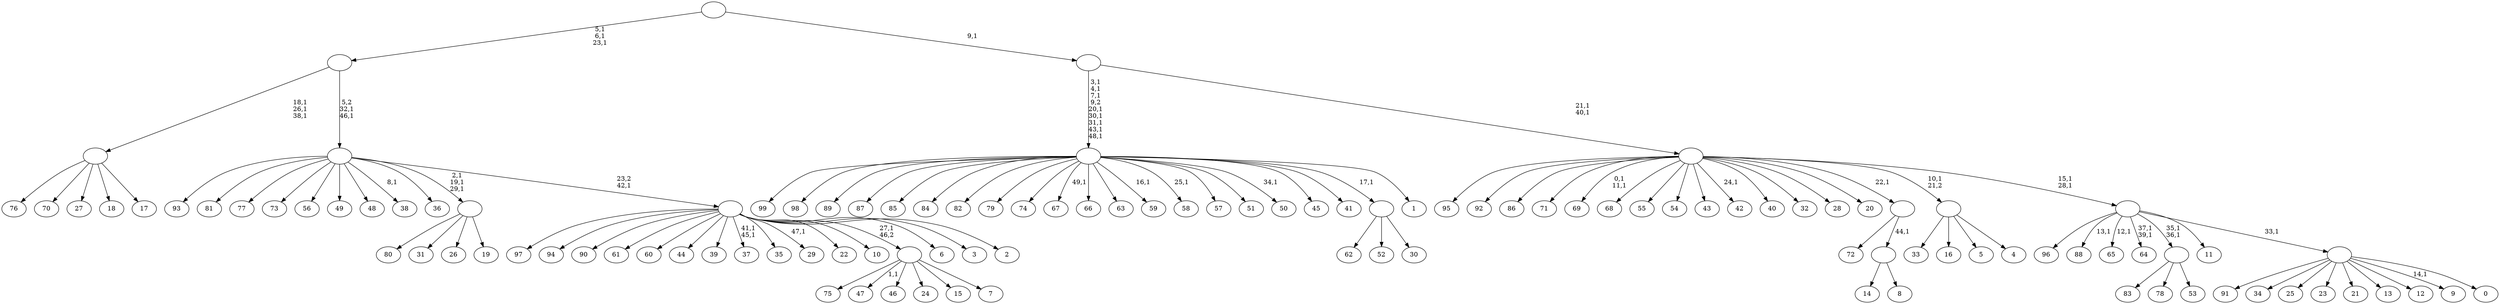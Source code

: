 digraph T {
	150 [label="99"]
	149 [label="98"]
	148 [label="97"]
	147 [label="96"]
	146 [label="95"]
	145 [label="94"]
	144 [label="93"]
	143 [label="92"]
	142 [label="91"]
	141 [label="90"]
	140 [label="89"]
	139 [label="88"]
	137 [label="87"]
	136 [label="86"]
	135 [label="85"]
	134 [label="84"]
	133 [label="83"]
	132 [label="82"]
	131 [label="81"]
	130 [label="80"]
	129 [label="79"]
	128 [label="78"]
	127 [label="77"]
	126 [label="76"]
	125 [label="75"]
	124 [label="74"]
	123 [label="73"]
	122 [label="72"]
	121 [label="71"]
	120 [label="70"]
	119 [label="69"]
	116 [label="68"]
	115 [label="67"]
	113 [label="66"]
	112 [label="65"]
	110 [label="64"]
	107 [label="63"]
	106 [label="62"]
	105 [label="61"]
	104 [label="60"]
	103 [label="59"]
	101 [label="58"]
	99 [label="57"]
	98 [label="56"]
	97 [label="55"]
	96 [label="54"]
	95 [label="53"]
	94 [label=""]
	92 [label="52"]
	91 [label="51"]
	90 [label="50"]
	88 [label="49"]
	87 [label="48"]
	86 [label="47"]
	84 [label="46"]
	83 [label="45"]
	82 [label="44"]
	81 [label="43"]
	80 [label="42"]
	78 [label="41"]
	77 [label="40"]
	76 [label="39"]
	75 [label="38"]
	73 [label="37"]
	70 [label="36"]
	69 [label="35"]
	68 [label="34"]
	67 [label="33"]
	66 [label="32"]
	65 [label="31"]
	64 [label="30"]
	63 [label=""]
	62 [label="29"]
	60 [label="28"]
	59 [label="27"]
	58 [label="26"]
	57 [label="25"]
	56 [label="24"]
	55 [label="23"]
	54 [label="22"]
	53 [label="21"]
	52 [label="20"]
	51 [label="19"]
	50 [label=""]
	47 [label="18"]
	46 [label="17"]
	45 [label=""]
	42 [label="16"]
	41 [label="15"]
	40 [label="14"]
	39 [label="13"]
	38 [label="12"]
	37 [label="11"]
	36 [label="10"]
	35 [label="9"]
	33 [label="8"]
	32 [label=""]
	31 [label=""]
	30 [label="7"]
	29 [label=""]
	28 [label="6"]
	27 [label="5"]
	26 [label="4"]
	25 [label=""]
	24 [label="3"]
	23 [label="2"]
	22 [label=""]
	21 [label=""]
	19 [label=""]
	16 [label="1"]
	15 [label=""]
	7 [label="0"]
	6 [label=""]
	5 [label=""]
	3 [label=""]
	1 [label=""]
	0 [label=""]
	94 -> 133 [label=""]
	94 -> 128 [label=""]
	94 -> 95 [label=""]
	63 -> 106 [label=""]
	63 -> 92 [label=""]
	63 -> 64 [label=""]
	50 -> 130 [label=""]
	50 -> 65 [label=""]
	50 -> 58 [label=""]
	50 -> 51 [label=""]
	45 -> 126 [label=""]
	45 -> 120 [label=""]
	45 -> 59 [label=""]
	45 -> 47 [label=""]
	45 -> 46 [label=""]
	32 -> 40 [label=""]
	32 -> 33 [label=""]
	31 -> 122 [label=""]
	31 -> 32 [label="44,1"]
	29 -> 86 [label="1,1"]
	29 -> 125 [label=""]
	29 -> 84 [label=""]
	29 -> 56 [label=""]
	29 -> 41 [label=""]
	29 -> 30 [label=""]
	25 -> 67 [label=""]
	25 -> 42 [label=""]
	25 -> 27 [label=""]
	25 -> 26 [label=""]
	22 -> 62 [label="47,1"]
	22 -> 73 [label="41,1\n45,1"]
	22 -> 148 [label=""]
	22 -> 145 [label=""]
	22 -> 141 [label=""]
	22 -> 105 [label=""]
	22 -> 104 [label=""]
	22 -> 82 [label=""]
	22 -> 76 [label=""]
	22 -> 69 [label=""]
	22 -> 54 [label=""]
	22 -> 36 [label=""]
	22 -> 29 [label="27,1\n46,2"]
	22 -> 28 [label=""]
	22 -> 24 [label=""]
	22 -> 23 [label=""]
	21 -> 50 [label="2,1\n19,1\n29,1"]
	21 -> 75 [label="8,1"]
	21 -> 144 [label=""]
	21 -> 131 [label=""]
	21 -> 127 [label=""]
	21 -> 123 [label=""]
	21 -> 98 [label=""]
	21 -> 88 [label=""]
	21 -> 87 [label=""]
	21 -> 70 [label=""]
	21 -> 22 [label="23,2\n42,1"]
	19 -> 21 [label="5,2\n32,1\n46,1"]
	19 -> 45 [label="18,1\n26,1\n38,1"]
	15 -> 90 [label="34,1"]
	15 -> 101 [label="25,1"]
	15 -> 103 [label="16,1"]
	15 -> 115 [label="49,1"]
	15 -> 150 [label=""]
	15 -> 149 [label=""]
	15 -> 140 [label=""]
	15 -> 137 [label=""]
	15 -> 135 [label=""]
	15 -> 134 [label=""]
	15 -> 132 [label=""]
	15 -> 129 [label=""]
	15 -> 124 [label=""]
	15 -> 113 [label=""]
	15 -> 107 [label=""]
	15 -> 99 [label=""]
	15 -> 91 [label=""]
	15 -> 83 [label=""]
	15 -> 78 [label=""]
	15 -> 63 [label="17,1"]
	15 -> 16 [label=""]
	6 -> 35 [label="14,1"]
	6 -> 142 [label=""]
	6 -> 68 [label=""]
	6 -> 57 [label=""]
	6 -> 55 [label=""]
	6 -> 53 [label=""]
	6 -> 39 [label=""]
	6 -> 38 [label=""]
	6 -> 7 [label=""]
	5 -> 94 [label="35,1\n36,1"]
	5 -> 110 [label="37,1\n39,1"]
	5 -> 112 [label="12,1"]
	5 -> 139 [label="13,1"]
	5 -> 147 [label=""]
	5 -> 37 [label=""]
	5 -> 6 [label="33,1"]
	3 -> 5 [label="15,1\n28,1"]
	3 -> 80 [label="24,1"]
	3 -> 119 [label="0,1\n11,1"]
	3 -> 146 [label=""]
	3 -> 143 [label=""]
	3 -> 136 [label=""]
	3 -> 121 [label=""]
	3 -> 116 [label=""]
	3 -> 97 [label=""]
	3 -> 96 [label=""]
	3 -> 81 [label=""]
	3 -> 77 [label=""]
	3 -> 66 [label=""]
	3 -> 60 [label=""]
	3 -> 52 [label=""]
	3 -> 31 [label="22,1"]
	3 -> 25 [label="10,1\n21,2"]
	1 -> 3 [label="21,1\n40,1"]
	1 -> 15 [label="3,1\n4,1\n7,1\n9,2\n20,1\n30,1\n31,1\n43,1\n48,1"]
	0 -> 19 [label="5,1\n6,1\n23,1"]
	0 -> 1 [label="9,1"]
}
